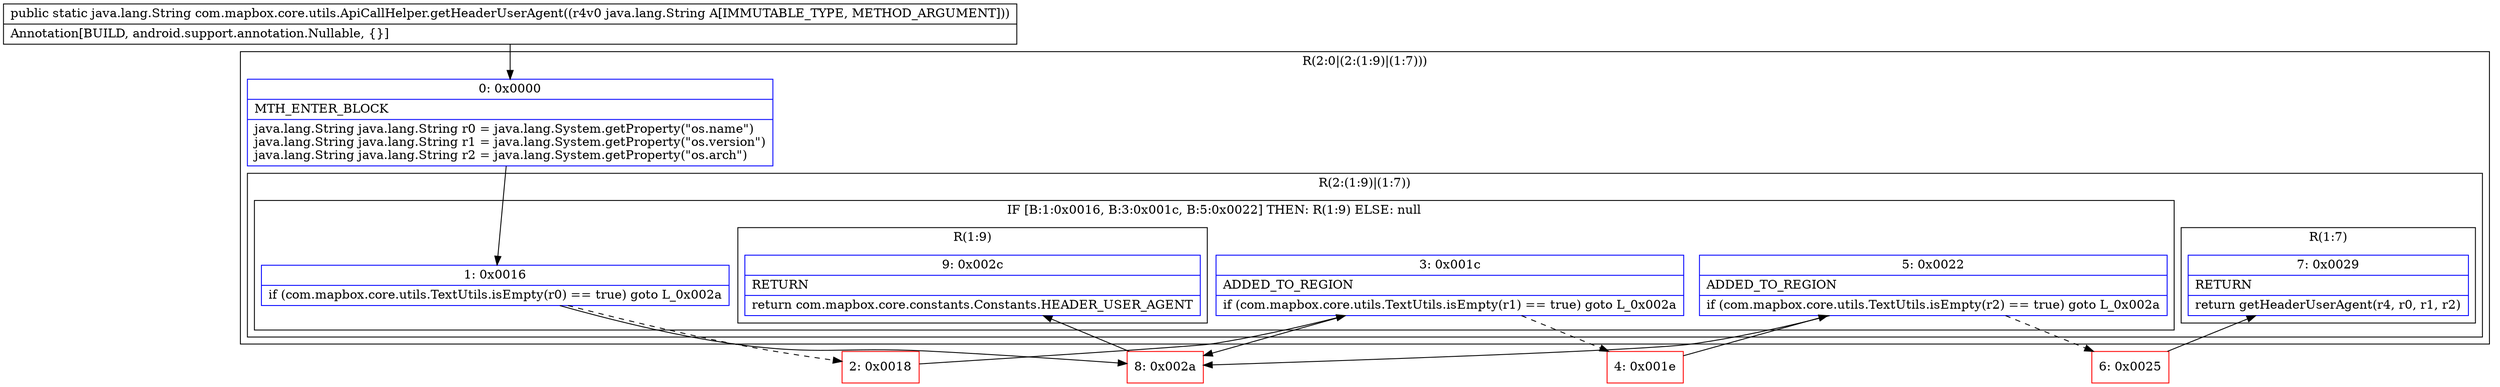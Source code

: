 digraph "CFG forcom.mapbox.core.utils.ApiCallHelper.getHeaderUserAgent(Ljava\/lang\/String;)Ljava\/lang\/String;" {
subgraph cluster_Region_741674802 {
label = "R(2:0|(2:(1:9)|(1:7)))";
node [shape=record,color=blue];
Node_0 [shape=record,label="{0\:\ 0x0000|MTH_ENTER_BLOCK\l|java.lang.String java.lang.String r0 = java.lang.System.getProperty(\"os.name\")\ljava.lang.String java.lang.String r1 = java.lang.System.getProperty(\"os.version\")\ljava.lang.String java.lang.String r2 = java.lang.System.getProperty(\"os.arch\")\l}"];
subgraph cluster_Region_700955454 {
label = "R(2:(1:9)|(1:7))";
node [shape=record,color=blue];
subgraph cluster_IfRegion_1734960703 {
label = "IF [B:1:0x0016, B:3:0x001c, B:5:0x0022] THEN: R(1:9) ELSE: null";
node [shape=record,color=blue];
Node_1 [shape=record,label="{1\:\ 0x0016|if (com.mapbox.core.utils.TextUtils.isEmpty(r0) == true) goto L_0x002a\l}"];
Node_3 [shape=record,label="{3\:\ 0x001c|ADDED_TO_REGION\l|if (com.mapbox.core.utils.TextUtils.isEmpty(r1) == true) goto L_0x002a\l}"];
Node_5 [shape=record,label="{5\:\ 0x0022|ADDED_TO_REGION\l|if (com.mapbox.core.utils.TextUtils.isEmpty(r2) == true) goto L_0x002a\l}"];
subgraph cluster_Region_548460294 {
label = "R(1:9)";
node [shape=record,color=blue];
Node_9 [shape=record,label="{9\:\ 0x002c|RETURN\l|return com.mapbox.core.constants.Constants.HEADER_USER_AGENT\l}"];
}
}
subgraph cluster_Region_1189148960 {
label = "R(1:7)";
node [shape=record,color=blue];
Node_7 [shape=record,label="{7\:\ 0x0029|RETURN\l|return getHeaderUserAgent(r4, r0, r1, r2)\l}"];
}
}
}
Node_2 [shape=record,color=red,label="{2\:\ 0x0018}"];
Node_4 [shape=record,color=red,label="{4\:\ 0x001e}"];
Node_6 [shape=record,color=red,label="{6\:\ 0x0025}"];
Node_8 [shape=record,color=red,label="{8\:\ 0x002a}"];
MethodNode[shape=record,label="{public static java.lang.String com.mapbox.core.utils.ApiCallHelper.getHeaderUserAgent((r4v0 java.lang.String A[IMMUTABLE_TYPE, METHOD_ARGUMENT]))  | Annotation[BUILD, android.support.annotation.Nullable, \{\}]\l}"];
MethodNode -> Node_0;
Node_0 -> Node_1;
Node_1 -> Node_2[style=dashed];
Node_1 -> Node_8;
Node_3 -> Node_4[style=dashed];
Node_3 -> Node_8;
Node_5 -> Node_6[style=dashed];
Node_5 -> Node_8;
Node_2 -> Node_3;
Node_4 -> Node_5;
Node_6 -> Node_7;
Node_8 -> Node_9;
}

